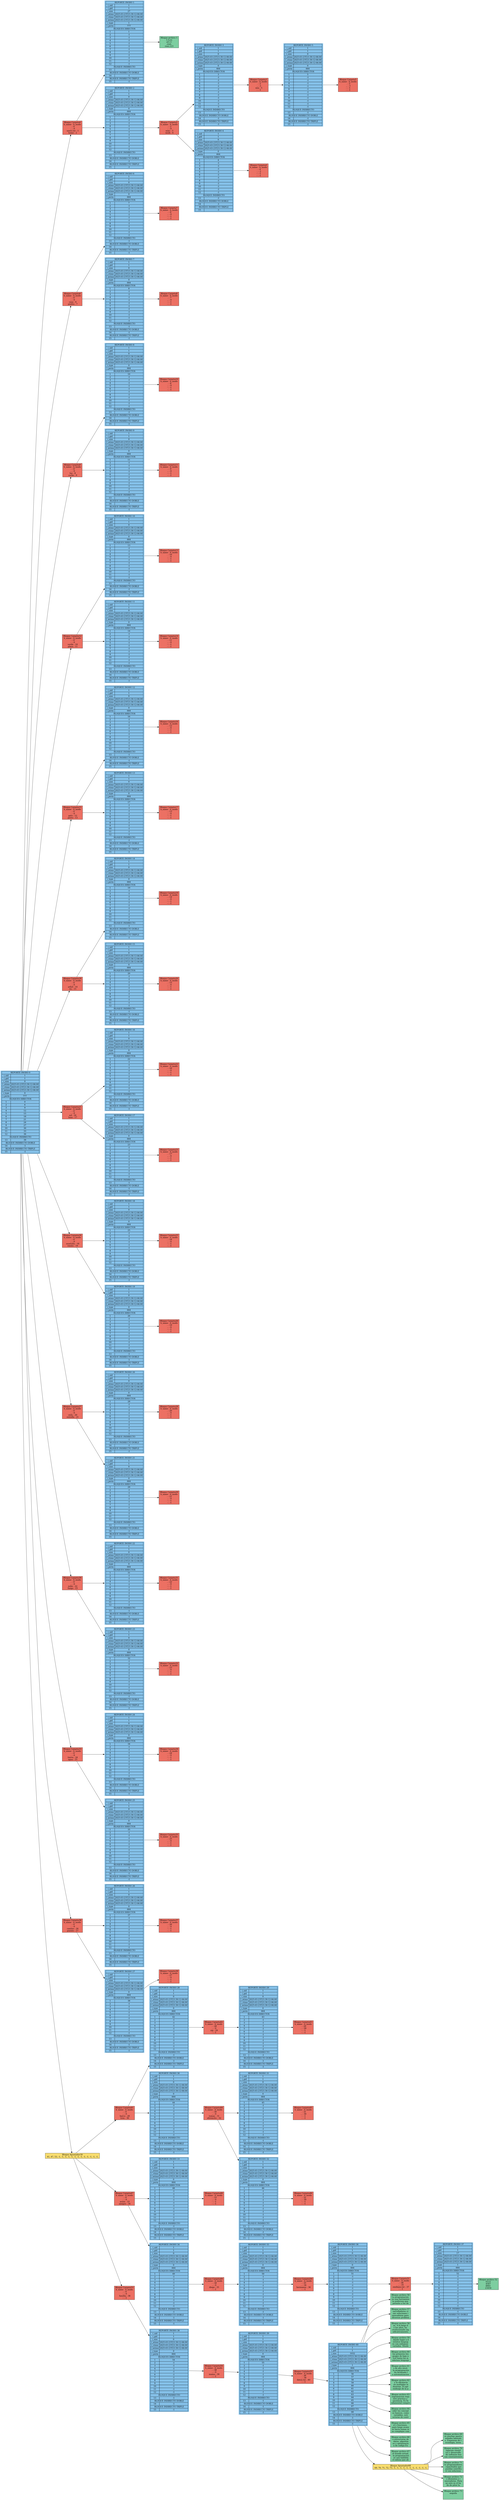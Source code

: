 digraph G {
        node [shape=plaintext]
		rankdir=LR;
	node202 [fillcolor="#85c1e9 " style=filled label=<
	<table border="0" cellborder="1" cellspacing="0">
		<tr><td colspan="2"> REPORTE INODO 0 </td></tr>
		<tr><td >i_uid</td><td>1</td></tr>
		<tr><td >i_gid</td><td>1</td></tr>
		<tr><td >i_size</td><td>0</td></tr>
		<tr><td >i_atime</td><td>2025-03-23T23:39:12-06:00</td></tr>
		<tr><td >i_ctime</td><td>2025-03-23T23:39:12-06:00</td></tr>
		<tr><td >i_mtime</td><td>2025-03-23T23:39:12-06:00</td></tr>
		<tr><td >i_type</td><td>0</td></tr>
		<tr><td >i_perm</td><td>777</td></tr>
		<tr><td  colspan="2">BLOQUES DIRECTOS</td></tr>
	<tr><td >1</td><td>0</td></tr><tr><td >2</td><td>6</td></tr><tr><td >3</td><td>9</td></tr><tr><td >4</td><td>12</td></tr><tr><td >5</td><td>15</td></tr><tr><td >6</td><td>18</td></tr><tr><td >7</td><td>21</td></tr><tr><td >8</td><td>24</td></tr><tr><td >9</td><td>27</td></tr><tr><td >10</td><td>30</td></tr><tr><td >11</td><td>33</td></tr><tr><td >12</td><td>36</td></tr>
			<tr><td  colspan="2">BLOQUE INDIRECTO</td></tr>
			<tr><td >13</td><td>39</td></tr>
			<tr><td  colspan="2">BLOQUE INDIRECTO DOBLE</td></tr>
			<tr><td >14</td><td>-1</td></tr>
			<tr><td  colspan="2">BLOQUE INDIRECTO TRIPLE</td></tr>
			<tr><td >15</td><td>-1</td></tr>
		</table>>];
	node203[fillcolor="#ec7063" style=filled shape=record label="Bloque Carpeta0\nb_name : b_inodo\n . : 0\n .. : 0\n users.txt : 1\n home : 2\n"];
	node202 -> node203
	node204 [fillcolor="#85c1e9 " style=filled label=<
	<table border="0" cellborder="1" cellspacing="0">
		<tr><td colspan="2"> REPORTE INODO 1 </td></tr>
		<tr><td >i_uid</td><td>1</td></tr>
		<tr><td >i_gid</td><td>1</td></tr>
		<tr><td >i_size</td><td>27</td></tr>
		<tr><td >i_atime</td><td>2025-03-23T23:39:12-06:00</td></tr>
		<tr><td >i_ctime</td><td>2025-03-23T23:39:12-06:00</td></tr>
		<tr><td >i_mtime</td><td>2025-03-23T23:39:12-06:00</td></tr>
		<tr><td >i_type</td><td>1</td></tr>
		<tr><td >i_perm</td><td>777</td></tr>
		<tr><td  colspan="2">BLOQUES DIRECTOS</td></tr>
	<tr><td >1</td><td>1</td></tr><tr><td >2</td><td>-1</td></tr><tr><td >3</td><td>-1</td></tr><tr><td >4</td><td>-1</td></tr><tr><td >5</td><td>-1</td></tr><tr><td >6</td><td>-1</td></tr><tr><td >7</td><td>-1</td></tr><tr><td >8</td><td>-1</td></tr><tr><td >9</td><td>-1</td></tr><tr><td >10</td><td>-1</td></tr><tr><td >11</td><td>-1</td></tr><tr><td >12</td><td>-1</td></tr>
			<tr><td  colspan="2">BLOQUE INDIRECTO</td></tr>
			<tr><td >13</td><td>-1</td></tr>
			<tr><td  colspan="2">BLOQUE INDIRECTO DOBLE</td></tr>
			<tr><td >14</td><td>-1</td></tr>
			<tr><td  colspan="2">BLOQUE INDIRECTO TRIPLE</td></tr>
			<tr><td >15</td><td>-1</td></tr>
		</table>>];
	node203 -> node204
		node205[fillcolor="#7dcea0" style=filled shape=record label="Bloque archivo 1\n1,G,ro\not
1,U\n,root,\nroot,123
"];
	node204 -> node205
	node206 [fillcolor="#85c1e9 " style=filled label=<
	<table border="0" cellborder="1" cellspacing="0">
		<tr><td colspan="2"> REPORTE INODO 2 </td></tr>
		<tr><td >i_uid</td><td>1</td></tr>
		<tr><td >i_gid</td><td>1</td></tr>
		<tr><td >i_size</td><td>0</td></tr>
		<tr><td >i_atime</td><td>2025-03-23T23:39:12-06:00</td></tr>
		<tr><td >i_ctime</td><td>2025-03-23T23:39:12-06:00</td></tr>
		<tr><td >i_mtime</td><td>2025-03-23T23:39:12-06:00</td></tr>
		<tr><td >i_type</td><td>0</td></tr>
		<tr><td >i_perm</td><td>664</td></tr>
		<tr><td  colspan="2">BLOQUES DIRECTOS</td></tr>
	<tr><td >1</td><td>2</td></tr><tr><td >2</td><td>-1</td></tr><tr><td >3</td><td>-1</td></tr><tr><td >4</td><td>-1</td></tr><tr><td >5</td><td>-1</td></tr><tr><td >6</td><td>-1</td></tr><tr><td >7</td><td>-1</td></tr><tr><td >8</td><td>-1</td></tr><tr><td >9</td><td>-1</td></tr><tr><td >10</td><td>-1</td></tr><tr><td >11</td><td>-1</td></tr><tr><td >12</td><td>-1</td></tr>
			<tr><td  colspan="2">BLOQUE INDIRECTO</td></tr>
			<tr><td >13</td><td>-1</td></tr>
			<tr><td  colspan="2">BLOQUE INDIRECTO DOBLE</td></tr>
			<tr><td >14</td><td>-1</td></tr>
			<tr><td  colspan="2">BLOQUE INDIRECTO TRIPLE</td></tr>
			<tr><td >15</td><td>-1</td></tr>
		</table>>];
	node203 -> node206
		node207[fillcolor="#ec7063" style=filled shape=record label="Bloque Carpeta2\nb_name : b_inodo\n . : 2\n .. : 0\n usac : 3\n work : 4\n"];
	node206 -> node207
	node208 [fillcolor="#85c1e9 " style=filled label=<
	<table border="0" cellborder="1" cellspacing="0">
		<tr><td colspan="2"> REPORTE INODO 3 </td></tr>
		<tr><td >i_uid</td><td>1</td></tr>
		<tr><td >i_gid</td><td>1</td></tr>
		<tr><td >i_size</td><td>0</td></tr>
		<tr><td >i_atime</td><td>2025-03-23T23:39:12-06:00</td></tr>
		<tr><td >i_ctime</td><td>2025-03-23T23:39:12-06:00</td></tr>
		<tr><td >i_mtime</td><td>2025-03-23T23:39:12-06:00</td></tr>
		<tr><td >i_type</td><td>0</td></tr>
		<tr><td >i_perm</td><td>664</td></tr>
		<tr><td  colspan="2">BLOQUES DIRECTOS</td></tr>
	<tr><td >1</td><td>3</td></tr><tr><td >2</td><td>-1</td></tr><tr><td >3</td><td>-1</td></tr><tr><td >4</td><td>-1</td></tr><tr><td >5</td><td>-1</td></tr><tr><td >6</td><td>-1</td></tr><tr><td >7</td><td>-1</td></tr><tr><td >8</td><td>-1</td></tr><tr><td >9</td><td>-1</td></tr><tr><td >10</td><td>-1</td></tr><tr><td >11</td><td>-1</td></tr><tr><td >12</td><td>-1</td></tr>
			<tr><td  colspan="2">BLOQUE INDIRECTO</td></tr>
			<tr><td >13</td><td>-1</td></tr>
			<tr><td  colspan="2">BLOQUE INDIRECTO DOBLE</td></tr>
			<tr><td >14</td><td>-1</td></tr>
			<tr><td  colspan="2">BLOQUE INDIRECTO TRIPLE</td></tr>
			<tr><td >15</td><td>-1</td></tr>
		</table>>];
	node207 -> node208
		node209[fillcolor="#ec7063" style=filled shape=record label="Bloque Carpeta3\nb_name : b_inodo\n . : 3\n .. : 2\n mia : 5\n - : -1\n"];
	node208 -> node209
	node210 [fillcolor="#85c1e9 " style=filled label=<
	<table border="0" cellborder="1" cellspacing="0">
		<tr><td colspan="2"> REPORTE INODO 5 </td></tr>
		<tr><td >i_uid</td><td>1</td></tr>
		<tr><td >i_gid</td><td>1</td></tr>
		<tr><td >i_size</td><td>0</td></tr>
		<tr><td >i_atime</td><td>2025-03-23T23:39:12-06:00</td></tr>
		<tr><td >i_ctime</td><td>2025-03-23T23:39:12-06:00</td></tr>
		<tr><td >i_mtime</td><td>2025-03-23T23:39:12-06:00</td></tr>
		<tr><td >i_type</td><td>0</td></tr>
		<tr><td >i_perm</td><td>664</td></tr>
		<tr><td  colspan="2">BLOQUES DIRECTOS</td></tr>
	<tr><td >1</td><td>5</td></tr><tr><td >2</td><td>-1</td></tr><tr><td >3</td><td>-1</td></tr><tr><td >4</td><td>-1</td></tr><tr><td >5</td><td>-1</td></tr><tr><td >6</td><td>-1</td></tr><tr><td >7</td><td>-1</td></tr><tr><td >8</td><td>-1</td></tr><tr><td >9</td><td>-1</td></tr><tr><td >10</td><td>-1</td></tr><tr><td >11</td><td>-1</td></tr><tr><td >12</td><td>-1</td></tr>
			<tr><td  colspan="2">BLOQUE INDIRECTO</td></tr>
			<tr><td >13</td><td>-1</td></tr>
			<tr><td  colspan="2">BLOQUE INDIRECTO DOBLE</td></tr>
			<tr><td >14</td><td>-1</td></tr>
			<tr><td  colspan="2">BLOQUE INDIRECTO TRIPLE</td></tr>
			<tr><td >15</td><td>-1</td></tr>
		</table>>];
	node209 -> node210
		node211[fillcolor="#ec7063" style=filled shape=record label="Bloque Carpeta5\nb_name : b_inodo\n . : 5\n .. : 3\n - : -1\n - : -1\n"];
	node210 -> node211
	node212 [fillcolor="#85c1e9 " style=filled label=<
	<table border="0" cellborder="1" cellspacing="0">
		<tr><td colspan="2"> REPORTE INODO 4 </td></tr>
		<tr><td >i_uid</td><td>1</td></tr>
		<tr><td >i_gid</td><td>1</td></tr>
		<tr><td >i_size</td><td>0</td></tr>
		<tr><td >i_atime</td><td>2025-03-23T23:39:12-06:00</td></tr>
		<tr><td >i_ctime</td><td>2025-03-23T23:39:12-06:00</td></tr>
		<tr><td >i_mtime</td><td>2025-03-23T23:39:12-06:00</td></tr>
		<tr><td >i_type</td><td>0</td></tr>
		<tr><td >i_perm</td><td>664</td></tr>
		<tr><td  colspan="2">BLOQUES DIRECTOS</td></tr>
	<tr><td >1</td><td>4</td></tr><tr><td >2</td><td>-1</td></tr><tr><td >3</td><td>-1</td></tr><tr><td >4</td><td>-1</td></tr><tr><td >5</td><td>-1</td></tr><tr><td >6</td><td>-1</td></tr><tr><td >7</td><td>-1</td></tr><tr><td >8</td><td>-1</td></tr><tr><td >9</td><td>-1</td></tr><tr><td >10</td><td>-1</td></tr><tr><td >11</td><td>-1</td></tr><tr><td >12</td><td>-1</td></tr>
			<tr><td  colspan="2">BLOQUE INDIRECTO</td></tr>
			<tr><td >13</td><td>-1</td></tr>
			<tr><td  colspan="2">BLOQUE INDIRECTO DOBLE</td></tr>
			<tr><td >14</td><td>-1</td></tr>
			<tr><td  colspan="2">BLOQUE INDIRECTO TRIPLE</td></tr>
			<tr><td >15</td><td>-1</td></tr>
		</table>>];
	node207 -> node212
		node213[fillcolor="#ec7063" style=filled shape=record label="Bloque Carpeta4\nb_name : b_inodo\n . : 4\n .. : 2\n - : -1\n - : -1\n"];
	node212 -> node213
	node214[fillcolor="#ec7063" style=filled shape=record label="Bloque Carpeta6\nb_name : b_inodo\n . : 0\n .. : 0\n casa : 6\n piedra : 7\n"];
	node202 -> node214
	node215 [fillcolor="#85c1e9 " style=filled label=<
	<table border="0" cellborder="1" cellspacing="0">
		<tr><td colspan="2"> REPORTE INODO 6 </td></tr>
		<tr><td >i_uid</td><td>1</td></tr>
		<tr><td >i_gid</td><td>1</td></tr>
		<tr><td >i_size</td><td>0</td></tr>
		<tr><td >i_atime</td><td>2025-03-23T23:39:12-06:00</td></tr>
		<tr><td >i_ctime</td><td>2025-03-23T23:39:12-06:00</td></tr>
		<tr><td >i_mtime</td><td>2025-03-23T23:39:12-06:00</td></tr>
		<tr><td >i_type</td><td>0</td></tr>
		<tr><td >i_perm</td><td>664</td></tr>
		<tr><td  colspan="2">BLOQUES DIRECTOS</td></tr>
	<tr><td >1</td><td>7</td></tr><tr><td >2</td><td>-1</td></tr><tr><td >3</td><td>-1</td></tr><tr><td >4</td><td>-1</td></tr><tr><td >5</td><td>-1</td></tr><tr><td >6</td><td>-1</td></tr><tr><td >7</td><td>-1</td></tr><tr><td >8</td><td>-1</td></tr><tr><td >9</td><td>-1</td></tr><tr><td >10</td><td>-1</td></tr><tr><td >11</td><td>-1</td></tr><tr><td >12</td><td>-1</td></tr>
			<tr><td  colspan="2">BLOQUE INDIRECTO</td></tr>
			<tr><td >13</td><td>-1</td></tr>
			<tr><td  colspan="2">BLOQUE INDIRECTO DOBLE</td></tr>
			<tr><td >14</td><td>-1</td></tr>
			<tr><td  colspan="2">BLOQUE INDIRECTO TRIPLE</td></tr>
			<tr><td >15</td><td>-1</td></tr>
		</table>>];
	node214 -> node215
		node216[fillcolor="#ec7063" style=filled shape=record label="Bloque Carpeta7\nb_name : b_inodo\n . : 6\n .. : 0\n - : -1\n - : -1\n"];
	node215 -> node216
	node217 [fillcolor="#85c1e9 " style=filled label=<
	<table border="0" cellborder="1" cellspacing="0">
		<tr><td colspan="2"> REPORTE INODO 7 </td></tr>
		<tr><td >i_uid</td><td>1</td></tr>
		<tr><td >i_gid</td><td>1</td></tr>
		<tr><td >i_size</td><td>0</td></tr>
		<tr><td >i_atime</td><td>2025-03-23T23:39:12-06:00</td></tr>
		<tr><td >i_ctime</td><td>2025-03-23T23:39:12-06:00</td></tr>
		<tr><td >i_mtime</td><td>2025-03-23T23:39:12-06:00</td></tr>
		<tr><td >i_type</td><td>0</td></tr>
		<tr><td >i_perm</td><td>664</td></tr>
		<tr><td  colspan="2">BLOQUES DIRECTOS</td></tr>
	<tr><td >1</td><td>8</td></tr><tr><td >2</td><td>-1</td></tr><tr><td >3</td><td>-1</td></tr><tr><td >4</td><td>-1</td></tr><tr><td >5</td><td>-1</td></tr><tr><td >6</td><td>-1</td></tr><tr><td >7</td><td>-1</td></tr><tr><td >8</td><td>-1</td></tr><tr><td >9</td><td>-1</td></tr><tr><td >10</td><td>-1</td></tr><tr><td >11</td><td>-1</td></tr><tr><td >12</td><td>-1</td></tr>
			<tr><td  colspan="2">BLOQUE INDIRECTO</td></tr>
			<tr><td >13</td><td>-1</td></tr>
			<tr><td  colspan="2">BLOQUE INDIRECTO DOBLE</td></tr>
			<tr><td >14</td><td>-1</td></tr>
			<tr><td  colspan="2">BLOQUE INDIRECTO TRIPLE</td></tr>
			<tr><td >15</td><td>-1</td></tr>
		</table>>];
	node214 -> node217
		node218[fillcolor="#ec7063" style=filled shape=record label="Bloque Carpeta8\nb_name : b_inodo\n . : 7\n .. : 0\n - : -1\n - : -1\n"];
	node217 -> node218
	node219[fillcolor="#ec7063" style=filled shape=record label="Bloque Carpeta9\nb_name : b_inodo\n . : 0\n .. : 0\n luz : 8\n coche : 9\n"];
	node202 -> node219
	node220 [fillcolor="#85c1e9 " style=filled label=<
	<table border="0" cellborder="1" cellspacing="0">
		<tr><td colspan="2"> REPORTE INODO 8 </td></tr>
		<tr><td >i_uid</td><td>1</td></tr>
		<tr><td >i_gid</td><td>1</td></tr>
		<tr><td >i_size</td><td>0</td></tr>
		<tr><td >i_atime</td><td>2025-03-23T23:39:12-06:00</td></tr>
		<tr><td >i_ctime</td><td>2025-03-23T23:39:12-06:00</td></tr>
		<tr><td >i_mtime</td><td>2025-03-23T23:39:12-06:00</td></tr>
		<tr><td >i_type</td><td>0</td></tr>
		<tr><td >i_perm</td><td>664</td></tr>
		<tr><td  colspan="2">BLOQUES DIRECTOS</td></tr>
	<tr><td >1</td><td>10</td></tr><tr><td >2</td><td>-1</td></tr><tr><td >3</td><td>-1</td></tr><tr><td >4</td><td>-1</td></tr><tr><td >5</td><td>-1</td></tr><tr><td >6</td><td>-1</td></tr><tr><td >7</td><td>-1</td></tr><tr><td >8</td><td>-1</td></tr><tr><td >9</td><td>-1</td></tr><tr><td >10</td><td>-1</td></tr><tr><td >11</td><td>-1</td></tr><tr><td >12</td><td>-1</td></tr>
			<tr><td  colspan="2">BLOQUE INDIRECTO</td></tr>
			<tr><td >13</td><td>-1</td></tr>
			<tr><td  colspan="2">BLOQUE INDIRECTO DOBLE</td></tr>
			<tr><td >14</td><td>-1</td></tr>
			<tr><td  colspan="2">BLOQUE INDIRECTO TRIPLE</td></tr>
			<tr><td >15</td><td>-1</td></tr>
		</table>>];
	node219 -> node220
		node221[fillcolor="#ec7063" style=filled shape=record label="Bloque Carpeta10\nb_name : b_inodo\n . : 8\n .. : 0\n - : -1\n - : -1\n"];
	node220 -> node221
	node222 [fillcolor="#85c1e9 " style=filled label=<
	<table border="0" cellborder="1" cellspacing="0">
		<tr><td colspan="2"> REPORTE INODO 9 </td></tr>
		<tr><td >i_uid</td><td>1</td></tr>
		<tr><td >i_gid</td><td>1</td></tr>
		<tr><td >i_size</td><td>0</td></tr>
		<tr><td >i_atime</td><td>2025-03-23T23:39:12-06:00</td></tr>
		<tr><td >i_ctime</td><td>2025-03-23T23:39:12-06:00</td></tr>
		<tr><td >i_mtime</td><td>2025-03-23T23:39:12-06:00</td></tr>
		<tr><td >i_type</td><td>0</td></tr>
		<tr><td >i_perm</td><td>664</td></tr>
		<tr><td  colspan="2">BLOQUES DIRECTOS</td></tr>
	<tr><td >1</td><td>11</td></tr><tr><td >2</td><td>-1</td></tr><tr><td >3</td><td>-1</td></tr><tr><td >4</td><td>-1</td></tr><tr><td >5</td><td>-1</td></tr><tr><td >6</td><td>-1</td></tr><tr><td >7</td><td>-1</td></tr><tr><td >8</td><td>-1</td></tr><tr><td >9</td><td>-1</td></tr><tr><td >10</td><td>-1</td></tr><tr><td >11</td><td>-1</td></tr><tr><td >12</td><td>-1</td></tr>
			<tr><td  colspan="2">BLOQUE INDIRECTO</td></tr>
			<tr><td >13</td><td>-1</td></tr>
			<tr><td  colspan="2">BLOQUE INDIRECTO DOBLE</td></tr>
			<tr><td >14</td><td>-1</td></tr>
			<tr><td  colspan="2">BLOQUE INDIRECTO TRIPLE</td></tr>
			<tr><td >15</td><td>-1</td></tr>
		</table>>];
	node219 -> node222
		node223[fillcolor="#ec7063" style=filled shape=record label="Bloque Carpeta11\nb_name : b_inodo\n . : 9\n .. : 0\n - : -1\n - : -1\n"];
	node222 -> node223
	node224[fillcolor="#ec7063" style=filled shape=record label="Bloque Carpeta12\nb_name : b_inodo\n . : 0\n .. : 0\n verde : 10\n playa : 11\n"];
	node202 -> node224
	node225 [fillcolor="#85c1e9 " style=filled label=<
	<table border="0" cellborder="1" cellspacing="0">
		<tr><td colspan="2"> REPORTE INODO 10 </td></tr>
		<tr><td >i_uid</td><td>1</td></tr>
		<tr><td >i_gid</td><td>1</td></tr>
		<tr><td >i_size</td><td>0</td></tr>
		<tr><td >i_atime</td><td>2025-03-23T23:39:12-06:00</td></tr>
		<tr><td >i_ctime</td><td>2025-03-23T23:39:12-06:00</td></tr>
		<tr><td >i_mtime</td><td>2025-03-23T23:39:12-06:00</td></tr>
		<tr><td >i_type</td><td>0</td></tr>
		<tr><td >i_perm</td><td>664</td></tr>
		<tr><td  colspan="2">BLOQUES DIRECTOS</td></tr>
	<tr><td >1</td><td>13</td></tr><tr><td >2</td><td>-1</td></tr><tr><td >3</td><td>-1</td></tr><tr><td >4</td><td>-1</td></tr><tr><td >5</td><td>-1</td></tr><tr><td >6</td><td>-1</td></tr><tr><td >7</td><td>-1</td></tr><tr><td >8</td><td>-1</td></tr><tr><td >9</td><td>-1</td></tr><tr><td >10</td><td>-1</td></tr><tr><td >11</td><td>-1</td></tr><tr><td >12</td><td>-1</td></tr>
			<tr><td  colspan="2">BLOQUE INDIRECTO</td></tr>
			<tr><td >13</td><td>-1</td></tr>
			<tr><td  colspan="2">BLOQUE INDIRECTO DOBLE</td></tr>
			<tr><td >14</td><td>-1</td></tr>
			<tr><td  colspan="2">BLOQUE INDIRECTO TRIPLE</td></tr>
			<tr><td >15</td><td>-1</td></tr>
		</table>>];
	node224 -> node225
		node226[fillcolor="#ec7063" style=filled shape=record label="Bloque Carpeta13\nb_name : b_inodo\n . : 10\n .. : 0\n - : -1\n - : -1\n"];
	node225 -> node226
	node227 [fillcolor="#85c1e9 " style=filled label=<
	<table border="0" cellborder="1" cellspacing="0">
		<tr><td colspan="2"> REPORTE INODO 11 </td></tr>
		<tr><td >i_uid</td><td>1</td></tr>
		<tr><td >i_gid</td><td>1</td></tr>
		<tr><td >i_size</td><td>0</td></tr>
		<tr><td >i_atime</td><td>2025-03-23T23:39:12-06:00</td></tr>
		<tr><td >i_ctime</td><td>2025-03-23T23:39:12-06:00</td></tr>
		<tr><td >i_mtime</td><td>2025-03-23T23:39:12-06:00</td></tr>
		<tr><td >i_type</td><td>0</td></tr>
		<tr><td >i_perm</td><td>664</td></tr>
		<tr><td  colspan="2">BLOQUES DIRECTOS</td></tr>
	<tr><td >1</td><td>14</td></tr><tr><td >2</td><td>-1</td></tr><tr><td >3</td><td>-1</td></tr><tr><td >4</td><td>-1</td></tr><tr><td >5</td><td>-1</td></tr><tr><td >6</td><td>-1</td></tr><tr><td >7</td><td>-1</td></tr><tr><td >8</td><td>-1</td></tr><tr><td >9</td><td>-1</td></tr><tr><td >10</td><td>-1</td></tr><tr><td >11</td><td>-1</td></tr><tr><td >12</td><td>-1</td></tr>
			<tr><td  colspan="2">BLOQUE INDIRECTO</td></tr>
			<tr><td >13</td><td>-1</td></tr>
			<tr><td  colspan="2">BLOQUE INDIRECTO DOBLE</td></tr>
			<tr><td >14</td><td>-1</td></tr>
			<tr><td  colspan="2">BLOQUE INDIRECTO TRIPLE</td></tr>
			<tr><td >15</td><td>-1</td></tr>
		</table>>];
	node224 -> node227
		node228[fillcolor="#ec7063" style=filled shape=record label="Bloque Carpeta14\nb_name : b_inodo\n . : 11\n .. : 0\n - : -1\n - : -1\n"];
	node227 -> node228
	node229[fillcolor="#ec7063" style=filled shape=record label="Bloque Carpeta15\nb_name : b_inodo\n . : 0\n .. : 0\n gato : 12\n perro : 13\n"];
	node202 -> node229
	node230 [fillcolor="#85c1e9 " style=filled label=<
	<table border="0" cellborder="1" cellspacing="0">
		<tr><td colspan="2"> REPORTE INODO 12 </td></tr>
		<tr><td >i_uid</td><td>1</td></tr>
		<tr><td >i_gid</td><td>1</td></tr>
		<tr><td >i_size</td><td>0</td></tr>
		<tr><td >i_atime</td><td>2025-03-23T23:39:12-06:00</td></tr>
		<tr><td >i_ctime</td><td>2025-03-23T23:39:12-06:00</td></tr>
		<tr><td >i_mtime</td><td>2025-03-23T23:39:12-06:00</td></tr>
		<tr><td >i_type</td><td>0</td></tr>
		<tr><td >i_perm</td><td>664</td></tr>
		<tr><td  colspan="2">BLOQUES DIRECTOS</td></tr>
	<tr><td >1</td><td>16</td></tr><tr><td >2</td><td>-1</td></tr><tr><td >3</td><td>-1</td></tr><tr><td >4</td><td>-1</td></tr><tr><td >5</td><td>-1</td></tr><tr><td >6</td><td>-1</td></tr><tr><td >7</td><td>-1</td></tr><tr><td >8</td><td>-1</td></tr><tr><td >9</td><td>-1</td></tr><tr><td >10</td><td>-1</td></tr><tr><td >11</td><td>-1</td></tr><tr><td >12</td><td>-1</td></tr>
			<tr><td  colspan="2">BLOQUE INDIRECTO</td></tr>
			<tr><td >13</td><td>-1</td></tr>
			<tr><td  colspan="2">BLOQUE INDIRECTO DOBLE</td></tr>
			<tr><td >14</td><td>-1</td></tr>
			<tr><td  colspan="2">BLOQUE INDIRECTO TRIPLE</td></tr>
			<tr><td >15</td><td>-1</td></tr>
		</table>>];
	node229 -> node230
		node231[fillcolor="#ec7063" style=filled shape=record label="Bloque Carpeta16\nb_name : b_inodo\n . : 12\n .. : 0\n - : -1\n - : -1\n"];
	node230 -> node231
	node232 [fillcolor="#85c1e9 " style=filled label=<
	<table border="0" cellborder="1" cellspacing="0">
		<tr><td colspan="2"> REPORTE INODO 13 </td></tr>
		<tr><td >i_uid</td><td>1</td></tr>
		<tr><td >i_gid</td><td>1</td></tr>
		<tr><td >i_size</td><td>0</td></tr>
		<tr><td >i_atime</td><td>2025-03-23T23:39:12-06:00</td></tr>
		<tr><td >i_ctime</td><td>2025-03-23T23:39:12-06:00</td></tr>
		<tr><td >i_mtime</td><td>2025-03-23T23:39:12-06:00</td></tr>
		<tr><td >i_type</td><td>0</td></tr>
		<tr><td >i_perm</td><td>664</td></tr>
		<tr><td  colspan="2">BLOQUES DIRECTOS</td></tr>
	<tr><td >1</td><td>17</td></tr><tr><td >2</td><td>-1</td></tr><tr><td >3</td><td>-1</td></tr><tr><td >4</td><td>-1</td></tr><tr><td >5</td><td>-1</td></tr><tr><td >6</td><td>-1</td></tr><tr><td >7</td><td>-1</td></tr><tr><td >8</td><td>-1</td></tr><tr><td >9</td><td>-1</td></tr><tr><td >10</td><td>-1</td></tr><tr><td >11</td><td>-1</td></tr><tr><td >12</td><td>-1</td></tr>
			<tr><td  colspan="2">BLOQUE INDIRECTO</td></tr>
			<tr><td >13</td><td>-1</td></tr>
			<tr><td  colspan="2">BLOQUE INDIRECTO DOBLE</td></tr>
			<tr><td >14</td><td>-1</td></tr>
			<tr><td  colspan="2">BLOQUE INDIRECTO TRIPLE</td></tr>
			<tr><td >15</td><td>-1</td></tr>
		</table>>];
	node229 -> node232
		node233[fillcolor="#ec7063" style=filled shape=record label="Bloque Carpeta17\nb_name : b_inodo\n . : 13\n .. : 0\n - : -1\n - : -1\n"];
	node232 -> node233
	node234[fillcolor="#ec7063" style=filled shape=record label="Bloque Carpeta18\nb_name : b_inodo\n . : 0\n .. : 0\n arbol : 14\n rio : 15\n"];
	node202 -> node234
	node235 [fillcolor="#85c1e9 " style=filled label=<
	<table border="0" cellborder="1" cellspacing="0">
		<tr><td colspan="2"> REPORTE INODO 14 </td></tr>
		<tr><td >i_uid</td><td>1</td></tr>
		<tr><td >i_gid</td><td>1</td></tr>
		<tr><td >i_size</td><td>0</td></tr>
		<tr><td >i_atime</td><td>2025-03-23T23:39:12-06:00</td></tr>
		<tr><td >i_ctime</td><td>2025-03-23T23:39:12-06:00</td></tr>
		<tr><td >i_mtime</td><td>2025-03-23T23:39:12-06:00</td></tr>
		<tr><td >i_type</td><td>0</td></tr>
		<tr><td >i_perm</td><td>664</td></tr>
		<tr><td  colspan="2">BLOQUES DIRECTOS</td></tr>
	<tr><td >1</td><td>19</td></tr><tr><td >2</td><td>-1</td></tr><tr><td >3</td><td>-1</td></tr><tr><td >4</td><td>-1</td></tr><tr><td >5</td><td>-1</td></tr><tr><td >6</td><td>-1</td></tr><tr><td >7</td><td>-1</td></tr><tr><td >8</td><td>-1</td></tr><tr><td >9</td><td>-1</td></tr><tr><td >10</td><td>-1</td></tr><tr><td >11</td><td>-1</td></tr><tr><td >12</td><td>-1</td></tr>
			<tr><td  colspan="2">BLOQUE INDIRECTO</td></tr>
			<tr><td >13</td><td>-1</td></tr>
			<tr><td  colspan="2">BLOQUE INDIRECTO DOBLE</td></tr>
			<tr><td >14</td><td>-1</td></tr>
			<tr><td  colspan="2">BLOQUE INDIRECTO TRIPLE</td></tr>
			<tr><td >15</td><td>-1</td></tr>
		</table>>];
	node234 -> node235
		node236[fillcolor="#ec7063" style=filled shape=record label="Bloque Carpeta19\nb_name : b_inodo\n . : 14\n .. : 0\n - : -1\n - : -1\n"];
	node235 -> node236
	node237 [fillcolor="#85c1e9 " style=filled label=<
	<table border="0" cellborder="1" cellspacing="0">
		<tr><td colspan="2"> REPORTE INODO 15 </td></tr>
		<tr><td >i_uid</td><td>1</td></tr>
		<tr><td >i_gid</td><td>1</td></tr>
		<tr><td >i_size</td><td>0</td></tr>
		<tr><td >i_atime</td><td>2025-03-23T23:39:12-06:00</td></tr>
		<tr><td >i_ctime</td><td>2025-03-23T23:39:12-06:00</td></tr>
		<tr><td >i_mtime</td><td>2025-03-23T23:39:12-06:00</td></tr>
		<tr><td >i_type</td><td>0</td></tr>
		<tr><td >i_perm</td><td>664</td></tr>
		<tr><td  colspan="2">BLOQUES DIRECTOS</td></tr>
	<tr><td >1</td><td>20</td></tr><tr><td >2</td><td>-1</td></tr><tr><td >3</td><td>-1</td></tr><tr><td >4</td><td>-1</td></tr><tr><td >5</td><td>-1</td></tr><tr><td >6</td><td>-1</td></tr><tr><td >7</td><td>-1</td></tr><tr><td >8</td><td>-1</td></tr><tr><td >9</td><td>-1</td></tr><tr><td >10</td><td>-1</td></tr><tr><td >11</td><td>-1</td></tr><tr><td >12</td><td>-1</td></tr>
			<tr><td  colspan="2">BLOQUE INDIRECTO</td></tr>
			<tr><td >13</td><td>-1</td></tr>
			<tr><td  colspan="2">BLOQUE INDIRECTO DOBLE</td></tr>
			<tr><td >14</td><td>-1</td></tr>
			<tr><td  colspan="2">BLOQUE INDIRECTO TRIPLE</td></tr>
			<tr><td >15</td><td>-1</td></tr>
		</table>>];
	node234 -> node237
		node238[fillcolor="#ec7063" style=filled shape=record label="Bloque Carpeta20\nb_name : b_inodo\n . : 15\n .. : 0\n - : -1\n - : -1\n"];
	node237 -> node238
	node239[fillcolor="#ec7063" style=filled shape=record label="Bloque Carpeta21\nb_name : b_inodo\n . : 0\n .. : 0\n sol : 16\n luna : 17\n"];
	node202 -> node239
	node240 [fillcolor="#85c1e9 " style=filled label=<
	<table border="0" cellborder="1" cellspacing="0">
		<tr><td colspan="2"> REPORTE INODO 16 </td></tr>
		<tr><td >i_uid</td><td>1</td></tr>
		<tr><td >i_gid</td><td>1</td></tr>
		<tr><td >i_size</td><td>0</td></tr>
		<tr><td >i_atime</td><td>2025-03-23T23:39:12-06:00</td></tr>
		<tr><td >i_ctime</td><td>2025-03-23T23:39:12-06:00</td></tr>
		<tr><td >i_mtime</td><td>2025-03-23T23:39:12-06:00</td></tr>
		<tr><td >i_type</td><td>0</td></tr>
		<tr><td >i_perm</td><td>664</td></tr>
		<tr><td  colspan="2">BLOQUES DIRECTOS</td></tr>
	<tr><td >1</td><td>22</td></tr><tr><td >2</td><td>-1</td></tr><tr><td >3</td><td>-1</td></tr><tr><td >4</td><td>-1</td></tr><tr><td >5</td><td>-1</td></tr><tr><td >6</td><td>-1</td></tr><tr><td >7</td><td>-1</td></tr><tr><td >8</td><td>-1</td></tr><tr><td >9</td><td>-1</td></tr><tr><td >10</td><td>-1</td></tr><tr><td >11</td><td>-1</td></tr><tr><td >12</td><td>-1</td></tr>
			<tr><td  colspan="2">BLOQUE INDIRECTO</td></tr>
			<tr><td >13</td><td>-1</td></tr>
			<tr><td  colspan="2">BLOQUE INDIRECTO DOBLE</td></tr>
			<tr><td >14</td><td>-1</td></tr>
			<tr><td  colspan="2">BLOQUE INDIRECTO TRIPLE</td></tr>
			<tr><td >15</td><td>-1</td></tr>
		</table>>];
	node239 -> node240
		node241[fillcolor="#ec7063" style=filled shape=record label="Bloque Carpeta22\nb_name : b_inodo\n . : 16\n .. : 0\n - : -1\n - : -1\n"];
	node240 -> node241
	node242 [fillcolor="#85c1e9 " style=filled label=<
	<table border="0" cellborder="1" cellspacing="0">
		<tr><td colspan="2"> REPORTE INODO 17 </td></tr>
		<tr><td >i_uid</td><td>1</td></tr>
		<tr><td >i_gid</td><td>1</td></tr>
		<tr><td >i_size</td><td>0</td></tr>
		<tr><td >i_atime</td><td>2025-03-23T23:39:12-06:00</td></tr>
		<tr><td >i_ctime</td><td>2025-03-23T23:39:12-06:00</td></tr>
		<tr><td >i_mtime</td><td>2025-03-23T23:39:12-06:00</td></tr>
		<tr><td >i_type</td><td>0</td></tr>
		<tr><td >i_perm</td><td>664</td></tr>
		<tr><td  colspan="2">BLOQUES DIRECTOS</td></tr>
	<tr><td >1</td><td>23</td></tr><tr><td >2</td><td>-1</td></tr><tr><td >3</td><td>-1</td></tr><tr><td >4</td><td>-1</td></tr><tr><td >5</td><td>-1</td></tr><tr><td >6</td><td>-1</td></tr><tr><td >7</td><td>-1</td></tr><tr><td >8</td><td>-1</td></tr><tr><td >9</td><td>-1</td></tr><tr><td >10</td><td>-1</td></tr><tr><td >11</td><td>-1</td></tr><tr><td >12</td><td>-1</td></tr>
			<tr><td  colspan="2">BLOQUE INDIRECTO</td></tr>
			<tr><td >13</td><td>-1</td></tr>
			<tr><td  colspan="2">BLOQUE INDIRECTO DOBLE</td></tr>
			<tr><td >14</td><td>-1</td></tr>
			<tr><td  colspan="2">BLOQUE INDIRECTO TRIPLE</td></tr>
			<tr><td >15</td><td>-1</td></tr>
		</table>>];
	node239 -> node242
		node243[fillcolor="#ec7063" style=filled shape=record label="Bloque Carpeta23\nb_name : b_inodo\n . : 17\n .. : 0\n - : -1\n - : -1\n"];
	node242 -> node243
	node244[fillcolor="#ec7063" style=filled shape=record label="Bloque Carpeta24\nb_name : b_inodo\n . : 0\n .. : 0\n montaña : 18\n viento : 19\n"];
	node202 -> node244
	node245 [fillcolor="#85c1e9 " style=filled label=<
	<table border="0" cellborder="1" cellspacing="0">
		<tr><td colspan="2"> REPORTE INODO 18 </td></tr>
		<tr><td >i_uid</td><td>1</td></tr>
		<tr><td >i_gid</td><td>1</td></tr>
		<tr><td >i_size</td><td>0</td></tr>
		<tr><td >i_atime</td><td>2025-03-23T23:39:12-06:00</td></tr>
		<tr><td >i_ctime</td><td>2025-03-23T23:39:12-06:00</td></tr>
		<tr><td >i_mtime</td><td>2025-03-23T23:39:12-06:00</td></tr>
		<tr><td >i_type</td><td>0</td></tr>
		<tr><td >i_perm</td><td>664</td></tr>
		<tr><td  colspan="2">BLOQUES DIRECTOS</td></tr>
	<tr><td >1</td><td>25</td></tr><tr><td >2</td><td>-1</td></tr><tr><td >3</td><td>-1</td></tr><tr><td >4</td><td>-1</td></tr><tr><td >5</td><td>-1</td></tr><tr><td >6</td><td>-1</td></tr><tr><td >7</td><td>-1</td></tr><tr><td >8</td><td>-1</td></tr><tr><td >9</td><td>-1</td></tr><tr><td >10</td><td>-1</td></tr><tr><td >11</td><td>-1</td></tr><tr><td >12</td><td>-1</td></tr>
			<tr><td  colspan="2">BLOQUE INDIRECTO</td></tr>
			<tr><td >13</td><td>-1</td></tr>
			<tr><td  colspan="2">BLOQUE INDIRECTO DOBLE</td></tr>
			<tr><td >14</td><td>-1</td></tr>
			<tr><td  colspan="2">BLOQUE INDIRECTO TRIPLE</td></tr>
			<tr><td >15</td><td>-1</td></tr>
		</table>>];
	node244 -> node245
		node246[fillcolor="#ec7063" style=filled shape=record label="Bloque Carpeta25\nb_name : b_inodo\n . : 18\n .. : 0\n - : -1\n - : -1\n"];
	node245 -> node246
	node247 [fillcolor="#85c1e9 " style=filled label=<
	<table border="0" cellborder="1" cellspacing="0">
		<tr><td colspan="2"> REPORTE INODO 19 </td></tr>
		<tr><td >i_uid</td><td>1</td></tr>
		<tr><td >i_gid</td><td>1</td></tr>
		<tr><td >i_size</td><td>0</td></tr>
		<tr><td >i_atime</td><td>2025-03-23T23:39:12-06:00</td></tr>
		<tr><td >i_ctime</td><td>2025-03-23T23:39:12-06:00</td></tr>
		<tr><td >i_mtime</td><td>2025-03-23T23:39:12-06:00</td></tr>
		<tr><td >i_type</td><td>0</td></tr>
		<tr><td >i_perm</td><td>664</td></tr>
		<tr><td  colspan="2">BLOQUES DIRECTOS</td></tr>
	<tr><td >1</td><td>26</td></tr><tr><td >2</td><td>-1</td></tr><tr><td >3</td><td>-1</td></tr><tr><td >4</td><td>-1</td></tr><tr><td >5</td><td>-1</td></tr><tr><td >6</td><td>-1</td></tr><tr><td >7</td><td>-1</td></tr><tr><td >8</td><td>-1</td></tr><tr><td >9</td><td>-1</td></tr><tr><td >10</td><td>-1</td></tr><tr><td >11</td><td>-1</td></tr><tr><td >12</td><td>-1</td></tr>
			<tr><td  colspan="2">BLOQUE INDIRECTO</td></tr>
			<tr><td >13</td><td>-1</td></tr>
			<tr><td  colspan="2">BLOQUE INDIRECTO DOBLE</td></tr>
			<tr><td >14</td><td>-1</td></tr>
			<tr><td  colspan="2">BLOQUE INDIRECTO TRIPLE</td></tr>
			<tr><td >15</td><td>-1</td></tr>
		</table>>];
	node244 -> node247
		node248[fillcolor="#ec7063" style=filled shape=record label="Bloque Carpeta26\nb_name : b_inodo\n . : 19\n .. : 0\n - : -1\n - : -1\n"];
	node247 -> node248
	node249[fillcolor="#ec7063" style=filled shape=record label="Bloque Carpeta27\nb_name : b_inodo\n . : 0\n .. : 0\n cielo : 20\n estrella : 21\n"];
	node202 -> node249
	node250 [fillcolor="#85c1e9 " style=filled label=<
	<table border="0" cellborder="1" cellspacing="0">
		<tr><td colspan="2"> REPORTE INODO 20 </td></tr>
		<tr><td >i_uid</td><td>1</td></tr>
		<tr><td >i_gid</td><td>1</td></tr>
		<tr><td >i_size</td><td>0</td></tr>
		<tr><td >i_atime</td><td>2025-03-23T23:39:12-06:00</td></tr>
		<tr><td >i_ctime</td><td>2025-03-23T23:39:12-06:00</td></tr>
		<tr><td >i_mtime</td><td>2025-03-23T23:39:12-06:00</td></tr>
		<tr><td >i_type</td><td>0</td></tr>
		<tr><td >i_perm</td><td>664</td></tr>
		<tr><td  colspan="2">BLOQUES DIRECTOS</td></tr>
	<tr><td >1</td><td>28</td></tr><tr><td >2</td><td>-1</td></tr><tr><td >3</td><td>-1</td></tr><tr><td >4</td><td>-1</td></tr><tr><td >5</td><td>-1</td></tr><tr><td >6</td><td>-1</td></tr><tr><td >7</td><td>-1</td></tr><tr><td >8</td><td>-1</td></tr><tr><td >9</td><td>-1</td></tr><tr><td >10</td><td>-1</td></tr><tr><td >11</td><td>-1</td></tr><tr><td >12</td><td>-1</td></tr>
			<tr><td  colspan="2">BLOQUE INDIRECTO</td></tr>
			<tr><td >13</td><td>-1</td></tr>
			<tr><td  colspan="2">BLOQUE INDIRECTO DOBLE</td></tr>
			<tr><td >14</td><td>-1</td></tr>
			<tr><td  colspan="2">BLOQUE INDIRECTO TRIPLE</td></tr>
			<tr><td >15</td><td>-1</td></tr>
		</table>>];
	node249 -> node250
		node251[fillcolor="#ec7063" style=filled shape=record label="Bloque Carpeta28\nb_name : b_inodo\n . : 20\n .. : 0\n - : -1\n - : -1\n"];
	node250 -> node251
	node252 [fillcolor="#85c1e9 " style=filled label=<
	<table border="0" cellborder="1" cellspacing="0">
		<tr><td colspan="2"> REPORTE INODO 21 </td></tr>
		<tr><td >i_uid</td><td>1</td></tr>
		<tr><td >i_gid</td><td>1</td></tr>
		<tr><td >i_size</td><td>0</td></tr>
		<tr><td >i_atime</td><td>2025-03-23T23:39:12-06:00</td></tr>
		<tr><td >i_ctime</td><td>2025-03-23T23:39:12-06:00</td></tr>
		<tr><td >i_mtime</td><td>2025-03-23T23:39:12-06:00</td></tr>
		<tr><td >i_type</td><td>0</td></tr>
		<tr><td >i_perm</td><td>664</td></tr>
		<tr><td  colspan="2">BLOQUES DIRECTOS</td></tr>
	<tr><td >1</td><td>29</td></tr><tr><td >2</td><td>-1</td></tr><tr><td >3</td><td>-1</td></tr><tr><td >4</td><td>-1</td></tr><tr><td >5</td><td>-1</td></tr><tr><td >6</td><td>-1</td></tr><tr><td >7</td><td>-1</td></tr><tr><td >8</td><td>-1</td></tr><tr><td >9</td><td>-1</td></tr><tr><td >10</td><td>-1</td></tr><tr><td >11</td><td>-1</td></tr><tr><td >12</td><td>-1</td></tr>
			<tr><td  colspan="2">BLOQUE INDIRECTO</td></tr>
			<tr><td >13</td><td>-1</td></tr>
			<tr><td  colspan="2">BLOQUE INDIRECTO DOBLE</td></tr>
			<tr><td >14</td><td>-1</td></tr>
			<tr><td  colspan="2">BLOQUE INDIRECTO TRIPLE</td></tr>
			<tr><td >15</td><td>-1</td></tr>
		</table>>];
	node249 -> node252
		node253[fillcolor="#ec7063" style=filled shape=record label="Bloque Carpeta29\nb_name : b_inodo\n . : 21\n .. : 0\n - : -1\n - : -1\n"];
	node252 -> node253
	node254[fillcolor="#ec7063" style=filled shape=record label="Bloque Carpeta30\nb_name : b_inodo\n . : 0\n .. : 0\n nube : 22\n fuego : 23\n"];
	node202 -> node254
	node255 [fillcolor="#85c1e9 " style=filled label=<
	<table border="0" cellborder="1" cellspacing="0">
		<tr><td colspan="2"> REPORTE INODO 22 </td></tr>
		<tr><td >i_uid</td><td>1</td></tr>
		<tr><td >i_gid</td><td>1</td></tr>
		<tr><td >i_size</td><td>0</td></tr>
		<tr><td >i_atime</td><td>2025-03-23T23:39:12-06:00</td></tr>
		<tr><td >i_ctime</td><td>2025-03-23T23:39:12-06:00</td></tr>
		<tr><td >i_mtime</td><td>2025-03-23T23:39:12-06:00</td></tr>
		<tr><td >i_type</td><td>0</td></tr>
		<tr><td >i_perm</td><td>664</td></tr>
		<tr><td  colspan="2">BLOQUES DIRECTOS</td></tr>
	<tr><td >1</td><td>31</td></tr><tr><td >2</td><td>-1</td></tr><tr><td >3</td><td>-1</td></tr><tr><td >4</td><td>-1</td></tr><tr><td >5</td><td>-1</td></tr><tr><td >6</td><td>-1</td></tr><tr><td >7</td><td>-1</td></tr><tr><td >8</td><td>-1</td></tr><tr><td >9</td><td>-1</td></tr><tr><td >10</td><td>-1</td></tr><tr><td >11</td><td>-1</td></tr><tr><td >12</td><td>-1</td></tr>
			<tr><td  colspan="2">BLOQUE INDIRECTO</td></tr>
			<tr><td >13</td><td>-1</td></tr>
			<tr><td  colspan="2">BLOQUE INDIRECTO DOBLE</td></tr>
			<tr><td >14</td><td>-1</td></tr>
			<tr><td  colspan="2">BLOQUE INDIRECTO TRIPLE</td></tr>
			<tr><td >15</td><td>-1</td></tr>
		</table>>];
	node254 -> node255
		node256[fillcolor="#ec7063" style=filled shape=record label="Bloque Carpeta31\nb_name : b_inodo\n . : 22\n .. : 0\n - : -1\n - : -1\n"];
	node255 -> node256
	node257 [fillcolor="#85c1e9 " style=filled label=<
	<table border="0" cellborder="1" cellspacing="0">
		<tr><td colspan="2"> REPORTE INODO 23 </td></tr>
		<tr><td >i_uid</td><td>1</td></tr>
		<tr><td >i_gid</td><td>1</td></tr>
		<tr><td >i_size</td><td>0</td></tr>
		<tr><td >i_atime</td><td>2025-03-23T23:39:12-06:00</td></tr>
		<tr><td >i_ctime</td><td>2025-03-23T23:39:12-06:00</td></tr>
		<tr><td >i_mtime</td><td>2025-03-23T23:39:12-06:00</td></tr>
		<tr><td >i_type</td><td>0</td></tr>
		<tr><td >i_perm</td><td>664</td></tr>
		<tr><td  colspan="2">BLOQUES DIRECTOS</td></tr>
	<tr><td >1</td><td>32</td></tr><tr><td >2</td><td>-1</td></tr><tr><td >3</td><td>-1</td></tr><tr><td >4</td><td>-1</td></tr><tr><td >5</td><td>-1</td></tr><tr><td >6</td><td>-1</td></tr><tr><td >7</td><td>-1</td></tr><tr><td >8</td><td>-1</td></tr><tr><td >9</td><td>-1</td></tr><tr><td >10</td><td>-1</td></tr><tr><td >11</td><td>-1</td></tr><tr><td >12</td><td>-1</td></tr>
			<tr><td  colspan="2">BLOQUE INDIRECTO</td></tr>
			<tr><td >13</td><td>-1</td></tr>
			<tr><td  colspan="2">BLOQUE INDIRECTO DOBLE</td></tr>
			<tr><td >14</td><td>-1</td></tr>
			<tr><td  colspan="2">BLOQUE INDIRECTO TRIPLE</td></tr>
			<tr><td >15</td><td>-1</td></tr>
		</table>>];
	node254 -> node257
		node258[fillcolor="#ec7063" style=filled shape=record label="Bloque Carpeta32\nb_name : b_inodo\n . : 23\n .. : 0\n - : -1\n - : -1\n"];
	node257 -> node258
	node259[fillcolor="#ec7063" style=filled shape=record label="Bloque Carpeta33\nb_name : b_inodo\n . : 0\n .. : 0\n tierra : 24\n agua : 25\n"];
	node202 -> node259
	node260 [fillcolor="#85c1e9 " style=filled label=<
	<table border="0" cellborder="1" cellspacing="0">
		<tr><td colspan="2"> REPORTE INODO 24 </td></tr>
		<tr><td >i_uid</td><td>1</td></tr>
		<tr><td >i_gid</td><td>1</td></tr>
		<tr><td >i_size</td><td>0</td></tr>
		<tr><td >i_atime</td><td>2025-03-23T23:39:12-06:00</td></tr>
		<tr><td >i_ctime</td><td>2025-03-23T23:39:12-06:00</td></tr>
		<tr><td >i_mtime</td><td>2025-03-23T23:39:12-06:00</td></tr>
		<tr><td >i_type</td><td>0</td></tr>
		<tr><td >i_perm</td><td>664</td></tr>
		<tr><td  colspan="2">BLOQUES DIRECTOS</td></tr>
	<tr><td >1</td><td>34</td></tr><tr><td >2</td><td>-1</td></tr><tr><td >3</td><td>-1</td></tr><tr><td >4</td><td>-1</td></tr><tr><td >5</td><td>-1</td></tr><tr><td >6</td><td>-1</td></tr><tr><td >7</td><td>-1</td></tr><tr><td >8</td><td>-1</td></tr><tr><td >9</td><td>-1</td></tr><tr><td >10</td><td>-1</td></tr><tr><td >11</td><td>-1</td></tr><tr><td >12</td><td>-1</td></tr>
			<tr><td  colspan="2">BLOQUE INDIRECTO</td></tr>
			<tr><td >13</td><td>-1</td></tr>
			<tr><td  colspan="2">BLOQUE INDIRECTO DOBLE</td></tr>
			<tr><td >14</td><td>-1</td></tr>
			<tr><td  colspan="2">BLOQUE INDIRECTO TRIPLE</td></tr>
			<tr><td >15</td><td>-1</td></tr>
		</table>>];
	node259 -> node260
		node261[fillcolor="#ec7063" style=filled shape=record label="Bloque Carpeta34\nb_name : b_inodo\n . : 24\n .. : 0\n - : -1\n - : -1\n"];
	node260 -> node261
	node262 [fillcolor="#85c1e9 " style=filled label=<
	<table border="0" cellborder="1" cellspacing="0">
		<tr><td colspan="2"> REPORTE INODO 25 </td></tr>
		<tr><td >i_uid</td><td>1</td></tr>
		<tr><td >i_gid</td><td>1</td></tr>
		<tr><td >i_size</td><td>0</td></tr>
		<tr><td >i_atime</td><td>2025-03-23T23:39:12-06:00</td></tr>
		<tr><td >i_ctime</td><td>2025-03-23T23:39:12-06:00</td></tr>
		<tr><td >i_mtime</td><td>2025-03-23T23:39:12-06:00</td></tr>
		<tr><td >i_type</td><td>0</td></tr>
		<tr><td >i_perm</td><td>664</td></tr>
		<tr><td  colspan="2">BLOQUES DIRECTOS</td></tr>
	<tr><td >1</td><td>35</td></tr><tr><td >2</td><td>-1</td></tr><tr><td >3</td><td>-1</td></tr><tr><td >4</td><td>-1</td></tr><tr><td >5</td><td>-1</td></tr><tr><td >6</td><td>-1</td></tr><tr><td >7</td><td>-1</td></tr><tr><td >8</td><td>-1</td></tr><tr><td >9</td><td>-1</td></tr><tr><td >10</td><td>-1</td></tr><tr><td >11</td><td>-1</td></tr><tr><td >12</td><td>-1</td></tr>
			<tr><td  colspan="2">BLOQUE INDIRECTO</td></tr>
			<tr><td >13</td><td>-1</td></tr>
			<tr><td  colspan="2">BLOQUE INDIRECTO DOBLE</td></tr>
			<tr><td >14</td><td>-1</td></tr>
			<tr><td  colspan="2">BLOQUE INDIRECTO TRIPLE</td></tr>
			<tr><td >15</td><td>-1</td></tr>
		</table>>];
	node259 -> node262
		node263[fillcolor="#ec7063" style=filled shape=record label="Bloque Carpeta35\nb_name : b_inodo\n . : 25\n .. : 0\n - : -1\n - : -1\n"];
	node262 -> node263
	node264[fillcolor="#ec7063" style=filled shape=record label="Bloque Carpeta36\nb_name : b_inodo\n . : 0\n .. : 0\n camino : 26\n puente : 27\n"];
	node202 -> node264
	node265 [fillcolor="#85c1e9 " style=filled label=<
	<table border="0" cellborder="1" cellspacing="0">
		<tr><td colspan="2"> REPORTE INODO 26 </td></tr>
		<tr><td >i_uid</td><td>1</td></tr>
		<tr><td >i_gid</td><td>1</td></tr>
		<tr><td >i_size</td><td>0</td></tr>
		<tr><td >i_atime</td><td>2025-03-23T23:39:12-06:00</td></tr>
		<tr><td >i_ctime</td><td>2025-03-23T23:39:12-06:00</td></tr>
		<tr><td >i_mtime</td><td>2025-03-23T23:39:12-06:00</td></tr>
		<tr><td >i_type</td><td>0</td></tr>
		<tr><td >i_perm</td><td>664</td></tr>
		<tr><td  colspan="2">BLOQUES DIRECTOS</td></tr>
	<tr><td >1</td><td>37</td></tr><tr><td >2</td><td>-1</td></tr><tr><td >3</td><td>-1</td></tr><tr><td >4</td><td>-1</td></tr><tr><td >5</td><td>-1</td></tr><tr><td >6</td><td>-1</td></tr><tr><td >7</td><td>-1</td></tr><tr><td >8</td><td>-1</td></tr><tr><td >9</td><td>-1</td></tr><tr><td >10</td><td>-1</td></tr><tr><td >11</td><td>-1</td></tr><tr><td >12</td><td>-1</td></tr>
			<tr><td  colspan="2">BLOQUE INDIRECTO</td></tr>
			<tr><td >13</td><td>-1</td></tr>
			<tr><td  colspan="2">BLOQUE INDIRECTO DOBLE</td></tr>
			<tr><td >14</td><td>-1</td></tr>
			<tr><td  colspan="2">BLOQUE INDIRECTO TRIPLE</td></tr>
			<tr><td >15</td><td>-1</td></tr>
		</table>>];
	node264 -> node265
		node266[fillcolor="#ec7063" style=filled shape=record label="Bloque Carpeta37\nb_name : b_inodo\n . : 26\n .. : 0\n - : -1\n - : -1\n"];
	node265 -> node266
	node267 [fillcolor="#85c1e9 " style=filled label=<
	<table border="0" cellborder="1" cellspacing="0">
		<tr><td colspan="2"> REPORTE INODO 27 </td></tr>
		<tr><td >i_uid</td><td>1</td></tr>
		<tr><td >i_gid</td><td>1</td></tr>
		<tr><td >i_size</td><td>0</td></tr>
		<tr><td >i_atime</td><td>2025-03-23T23:39:12-06:00</td></tr>
		<tr><td >i_ctime</td><td>2025-03-23T23:39:12-06:00</td></tr>
		<tr><td >i_mtime</td><td>2025-03-23T23:39:12-06:00</td></tr>
		<tr><td >i_type</td><td>0</td></tr>
		<tr><td >i_perm</td><td>664</td></tr>
		<tr><td  colspan="2">BLOQUES DIRECTOS</td></tr>
	<tr><td >1</td><td>38</td></tr><tr><td >2</td><td>-1</td></tr><tr><td >3</td><td>-1</td></tr><tr><td >4</td><td>-1</td></tr><tr><td >5</td><td>-1</td></tr><tr><td >6</td><td>-1</td></tr><tr><td >7</td><td>-1</td></tr><tr><td >8</td><td>-1</td></tr><tr><td >9</td><td>-1</td></tr><tr><td >10</td><td>-1</td></tr><tr><td >11</td><td>-1</td></tr><tr><td >12</td><td>-1</td></tr>
			<tr><td  colspan="2">BLOQUE INDIRECTO</td></tr>
			<tr><td >13</td><td>-1</td></tr>
			<tr><td  colspan="2">BLOQUE INDIRECTO DOBLE</td></tr>
			<tr><td >14</td><td>-1</td></tr>
			<tr><td  colspan="2">BLOQUE INDIRECTO TRIPLE</td></tr>
			<tr><td >15</td><td>-1</td></tr>
		</table>>];
	node264 -> node267
		node268[fillcolor="#ec7063" style=filled shape=record label="Bloque Carpeta38\nb_name : b_inodo\n . : 27\n .. : 0\n - : -1\n - : -1\n"];
	node267 -> node268
	node269[fillcolor="#f7dc6f" style=filled shape=record label="Bloque Apuntador39\n
 41, 47, 53, -1, -1, -1,
 -1, -1, -1, -1, -1, -1,
 -1, -1, -1, -1,"];
	node202 -> node269
	node270[fillcolor="#ec7063" style=filled shape=record label="Bloque Carpeta41\nb_name : b_inodo\n . : 0\n .. : 0\n barco : 28\n tren : 30\n"];
	node269 -> node270
	node271 [fillcolor="#85c1e9 " style=filled label=<
	<table border="0" cellborder="1" cellspacing="0">
		<tr><td colspan="2"> REPORTE INODO 28 </td></tr>
		<tr><td >i_uid</td><td>1</td></tr>
		<tr><td >i_gid</td><td>1</td></tr>
		<tr><td >i_size</td><td>0</td></tr>
		<tr><td >i_atime</td><td>2025-03-23T23:39:12-06:00</td></tr>
		<tr><td >i_ctime</td><td>2025-03-23T23:39:12-06:00</td></tr>
		<tr><td >i_mtime</td><td>2025-03-23T23:39:12-06:00</td></tr>
		<tr><td >i_type</td><td>0</td></tr>
		<tr><td >i_perm</td><td>664</td></tr>
		<tr><td  colspan="2">BLOQUES DIRECTOS</td></tr>
	<tr><td >1</td><td>42</td></tr><tr><td >2</td><td>-1</td></tr><tr><td >3</td><td>-1</td></tr><tr><td >4</td><td>-1</td></tr><tr><td >5</td><td>-1</td></tr><tr><td >6</td><td>-1</td></tr><tr><td >7</td><td>-1</td></tr><tr><td >8</td><td>-1</td></tr><tr><td >9</td><td>-1</td></tr><tr><td >10</td><td>-1</td></tr><tr><td >11</td><td>-1</td></tr><tr><td >12</td><td>-1</td></tr>
			<tr><td  colspan="2">BLOQUE INDIRECTO</td></tr>
			<tr><td >13</td><td>-1</td></tr>
			<tr><td  colspan="2">BLOQUE INDIRECTO DOBLE</td></tr>
			<tr><td >14</td><td>-1</td></tr>
			<tr><td  colspan="2">BLOQUE INDIRECTO TRIPLE</td></tr>
			<tr><td >15</td><td>-1</td></tr>
		</table>>];
	node270 -> node271
		node272[fillcolor="#ec7063" style=filled shape=record label="Bloque Carpeta42\nb_name : b_inodo\n . : 28\n .. : 0\n sip : 29\n - : -1\n"];
	node271 -> node272
	node273 [fillcolor="#85c1e9 " style=filled label=<
	<table border="0" cellborder="1" cellspacing="0">
		<tr><td colspan="2"> REPORTE INODO 29 </td></tr>
		<tr><td >i_uid</td><td>1</td></tr>
		<tr><td >i_gid</td><td>1</td></tr>
		<tr><td >i_size</td><td>0</td></tr>
		<tr><td >i_atime</td><td>2025-03-23T23:39:12-06:00</td></tr>
		<tr><td >i_ctime</td><td>2025-03-23T23:39:12-06:00</td></tr>
		<tr><td >i_mtime</td><td>2025-03-23T23:39:12-06:00</td></tr>
		<tr><td >i_type</td><td>0</td></tr>
		<tr><td >i_perm</td><td>664</td></tr>
		<tr><td  colspan="2">BLOQUES DIRECTOS</td></tr>
	<tr><td >1</td><td>43</td></tr><tr><td >2</td><td>-1</td></tr><tr><td >3</td><td>-1</td></tr><tr><td >4</td><td>-1</td></tr><tr><td >5</td><td>-1</td></tr><tr><td >6</td><td>-1</td></tr><tr><td >7</td><td>-1</td></tr><tr><td >8</td><td>-1</td></tr><tr><td >9</td><td>-1</td></tr><tr><td >10</td><td>-1</td></tr><tr><td >11</td><td>-1</td></tr><tr><td >12</td><td>-1</td></tr>
			<tr><td  colspan="2">BLOQUE INDIRECTO</td></tr>
			<tr><td >13</td><td>-1</td></tr>
			<tr><td  colspan="2">BLOQUE INDIRECTO DOBLE</td></tr>
			<tr><td >14</td><td>-1</td></tr>
			<tr><td  colspan="2">BLOQUE INDIRECTO TRIPLE</td></tr>
			<tr><td >15</td><td>-1</td></tr>
		</table>>];
	node272 -> node273
		node274[fillcolor="#ec7063" style=filled shape=record label="Bloque Carpeta43\nb_name : b_inodo\n . : 29\n .. : 28\n - : -1\n - : -1\n"];
	node273 -> node274
	node275 [fillcolor="#85c1e9 " style=filled label=<
	<table border="0" cellborder="1" cellspacing="0">
		<tr><td colspan="2"> REPORTE INODO 30 </td></tr>
		<tr><td >i_uid</td><td>1</td></tr>
		<tr><td >i_gid</td><td>1</td></tr>
		<tr><td >i_size</td><td>0</td></tr>
		<tr><td >i_atime</td><td>2025-03-23T23:39:12-06:00</td></tr>
		<tr><td >i_ctime</td><td>2025-03-23T23:39:12-06:00</td></tr>
		<tr><td >i_mtime</td><td>2025-03-23T23:39:12-06:00</td></tr>
		<tr><td >i_type</td><td>0</td></tr>
		<tr><td >i_perm</td><td>664</td></tr>
		<tr><td  colspan="2">BLOQUES DIRECTOS</td></tr>
	<tr><td >1</td><td>44</td></tr><tr><td >2</td><td>-1</td></tr><tr><td >3</td><td>-1</td></tr><tr><td >4</td><td>-1</td></tr><tr><td >5</td><td>-1</td></tr><tr><td >6</td><td>-1</td></tr><tr><td >7</td><td>-1</td></tr><tr><td >8</td><td>-1</td></tr><tr><td >9</td><td>-1</td></tr><tr><td >10</td><td>-1</td></tr><tr><td >11</td><td>-1</td></tr><tr><td >12</td><td>-1</td></tr>
			<tr><td  colspan="2">BLOQUE INDIRECTO</td></tr>
			<tr><td >13</td><td>-1</td></tr>
			<tr><td  colspan="2">BLOQUE INDIRECTO DOBLE</td></tr>
			<tr><td >14</td><td>-1</td></tr>
			<tr><td  colspan="2">BLOQUE INDIRECTO TRIPLE</td></tr>
			<tr><td >15</td><td>-1</td></tr>
		</table>>];
	node270 -> node275
		node276[fillcolor="#ec7063" style=filled shape=record label="Bloque Carpeta44\nb_name : b_inodo\n . : 30\n .. : 0\n tomas : 31\n eltrencito : 32\n"];
	node275 -> node276
	node277 [fillcolor="#85c1e9 " style=filled label=<
	<table border="0" cellborder="1" cellspacing="0">
		<tr><td colspan="2"> REPORTE INODO 31 </td></tr>
		<tr><td >i_uid</td><td>1</td></tr>
		<tr><td >i_gid</td><td>1</td></tr>
		<tr><td >i_size</td><td>0</td></tr>
		<tr><td >i_atime</td><td>2025-03-23T23:39:12-06:00</td></tr>
		<tr><td >i_ctime</td><td>2025-03-23T23:39:12-06:00</td></tr>
		<tr><td >i_mtime</td><td>2025-03-23T23:39:12-06:00</td></tr>
		<tr><td >i_type</td><td>0</td></tr>
		<tr><td >i_perm</td><td>664</td></tr>
		<tr><td  colspan="2">BLOQUES DIRECTOS</td></tr>
	<tr><td >1</td><td>45</td></tr><tr><td >2</td><td>-1</td></tr><tr><td >3</td><td>-1</td></tr><tr><td >4</td><td>-1</td></tr><tr><td >5</td><td>-1</td></tr><tr><td >6</td><td>-1</td></tr><tr><td >7</td><td>-1</td></tr><tr><td >8</td><td>-1</td></tr><tr><td >9</td><td>-1</td></tr><tr><td >10</td><td>-1</td></tr><tr><td >11</td><td>-1</td></tr><tr><td >12</td><td>-1</td></tr>
			<tr><td  colspan="2">BLOQUE INDIRECTO</td></tr>
			<tr><td >13</td><td>-1</td></tr>
			<tr><td  colspan="2">BLOQUE INDIRECTO DOBLE</td></tr>
			<tr><td >14</td><td>-1</td></tr>
			<tr><td  colspan="2">BLOQUE INDIRECTO TRIPLE</td></tr>
			<tr><td >15</td><td>-1</td></tr>
		</table>>];
	node276 -> node277
		node278[fillcolor="#ec7063" style=filled shape=record label="Bloque Carpeta45\nb_name : b_inodo\n . : 31\n .. : 30\n - : -1\n - : -1\n"];
	node277 -> node278
	node279 [fillcolor="#85c1e9 " style=filled label=<
	<table border="0" cellborder="1" cellspacing="0">
		<tr><td colspan="2"> REPORTE INODO 32 </td></tr>
		<tr><td >i_uid</td><td>1</td></tr>
		<tr><td >i_gid</td><td>1</td></tr>
		<tr><td >i_size</td><td>0</td></tr>
		<tr><td >i_atime</td><td>2025-03-23T23:39:12-06:00</td></tr>
		<tr><td >i_ctime</td><td>2025-03-23T23:39:12-06:00</td></tr>
		<tr><td >i_mtime</td><td>2025-03-23T23:39:12-06:00</td></tr>
		<tr><td >i_type</td><td>0</td></tr>
		<tr><td >i_perm</td><td>664</td></tr>
		<tr><td  colspan="2">BLOQUES DIRECTOS</td></tr>
	<tr><td >1</td><td>46</td></tr><tr><td >2</td><td>-1</td></tr><tr><td >3</td><td>-1</td></tr><tr><td >4</td><td>-1</td></tr><tr><td >5</td><td>-1</td></tr><tr><td >6</td><td>-1</td></tr><tr><td >7</td><td>-1</td></tr><tr><td >8</td><td>-1</td></tr><tr><td >9</td><td>-1</td></tr><tr><td >10</td><td>-1</td></tr><tr><td >11</td><td>-1</td></tr><tr><td >12</td><td>-1</td></tr>
			<tr><td  colspan="2">BLOQUE INDIRECTO</td></tr>
			<tr><td >13</td><td>-1</td></tr>
			<tr><td  colspan="2">BLOQUE INDIRECTO DOBLE</td></tr>
			<tr><td >14</td><td>-1</td></tr>
			<tr><td  colspan="2">BLOQUE INDIRECTO TRIPLE</td></tr>
			<tr><td >15</td><td>-1</td></tr>
		</table>>];
	node276 -> node279
		node280[fillcolor="#ec7063" style=filled shape=record label="Bloque Carpeta46\nb_name : b_inodo\n . : 32\n .. : 30\n - : -1\n - : -1\n"];
	node279 -> node280
	node281[fillcolor="#ec7063" style=filled shape=record label="Bloque Carpeta47\nb_name : b_inodo\n . : 0\n .. : 0\n avion : 33\n amigos : 34\n"];
	node269 -> node281
	node282 [fillcolor="#85c1e9 " style=filled label=<
	<table border="0" cellborder="1" cellspacing="0">
		<tr><td colspan="2"> REPORTE INODO 33 </td></tr>
		<tr><td >i_uid</td><td>1</td></tr>
		<tr><td >i_gid</td><td>1</td></tr>
		<tr><td >i_size</td><td>0</td></tr>
		<tr><td >i_atime</td><td>2025-03-23T23:39:12-06:00</td></tr>
		<tr><td >i_ctime</td><td>2025-03-23T23:39:12-06:00</td></tr>
		<tr><td >i_mtime</td><td>2025-03-23T23:39:12-06:00</td></tr>
		<tr><td >i_type</td><td>0</td></tr>
		<tr><td >i_perm</td><td>664</td></tr>
		<tr><td  colspan="2">BLOQUES DIRECTOS</td></tr>
	<tr><td >1</td><td>48</td></tr><tr><td >2</td><td>-1</td></tr><tr><td >3</td><td>-1</td></tr><tr><td >4</td><td>-1</td></tr><tr><td >5</td><td>-1</td></tr><tr><td >6</td><td>-1</td></tr><tr><td >7</td><td>-1</td></tr><tr><td >8</td><td>-1</td></tr><tr><td >9</td><td>-1</td></tr><tr><td >10</td><td>-1</td></tr><tr><td >11</td><td>-1</td></tr><tr><td >12</td><td>-1</td></tr>
			<tr><td  colspan="2">BLOQUE INDIRECTO</td></tr>
			<tr><td >13</td><td>-1</td></tr>
			<tr><td  colspan="2">BLOQUE INDIRECTO DOBLE</td></tr>
			<tr><td >14</td><td>-1</td></tr>
			<tr><td  colspan="2">BLOQUE INDIRECTO TRIPLE</td></tr>
			<tr><td >15</td><td>-1</td></tr>
		</table>>];
	node281 -> node282
		node283[fillcolor="#ec7063" style=filled shape=record label="Bloque Carpeta48\nb_name : b_inodo\n . : 33\n .. : 0\n - : -1\n - : -1\n"];
	node282 -> node283
	node284 [fillcolor="#85c1e9 " style=filled label=<
	<table border="0" cellborder="1" cellspacing="0">
		<tr><td colspan="2"> REPORTE INODO 34 </td></tr>
		<tr><td >i_uid</td><td>1</td></tr>
		<tr><td >i_gid</td><td>1</td></tr>
		<tr><td >i_size</td><td>0</td></tr>
		<tr><td >i_atime</td><td>2025-03-23T23:39:12-06:00</td></tr>
		<tr><td >i_ctime</td><td>2025-03-23T23:39:12-06:00</td></tr>
		<tr><td >i_mtime</td><td>2025-03-23T23:39:12-06:00</td></tr>
		<tr><td >i_type</td><td>0</td></tr>
		<tr><td >i_perm</td><td>664</td></tr>
		<tr><td  colspan="2">BLOQUES DIRECTOS</td></tr>
	<tr><td >1</td><td>49</td></tr><tr><td >2</td><td>-1</td></tr><tr><td >3</td><td>-1</td></tr><tr><td >4</td><td>-1</td></tr><tr><td >5</td><td>-1</td></tr><tr><td >6</td><td>-1</td></tr><tr><td >7</td><td>-1</td></tr><tr><td >8</td><td>-1</td></tr><tr><td >9</td><td>-1</td></tr><tr><td >10</td><td>-1</td></tr><tr><td >11</td><td>-1</td></tr><tr><td >12</td><td>-1</td></tr>
			<tr><td  colspan="2">BLOQUE INDIRECTO</td></tr>
			<tr><td >13</td><td>-1</td></tr>
			<tr><td  colspan="2">BLOQUE INDIRECTO DOBLE</td></tr>
			<tr><td >14</td><td>-1</td></tr>
			<tr><td  colspan="2">BLOQUE INDIRECTO TRIPLE</td></tr>
			<tr><td >15</td><td>-1</td></tr>
		</table>>];
	node281 -> node284
		node285[fillcolor="#ec7063" style=filled shape=record label="Bloque Carpeta49\nb_name : b_inodo\n . : 34\n .. : 0\n diego : 35\n - : -1\n"];
	node284 -> node285
	node286 [fillcolor="#85c1e9 " style=filled label=<
	<table border="0" cellborder="1" cellspacing="0">
		<tr><td colspan="2"> REPORTE INODO 35 </td></tr>
		<tr><td >i_uid</td><td>1</td></tr>
		<tr><td >i_gid</td><td>1</td></tr>
		<tr><td >i_size</td><td>0</td></tr>
		<tr><td >i_atime</td><td>2025-03-23T23:39:12-06:00</td></tr>
		<tr><td >i_ctime</td><td>2025-03-23T23:39:12-06:00</td></tr>
		<tr><td >i_mtime</td><td>2025-03-23T23:39:12-06:00</td></tr>
		<tr><td >i_type</td><td>0</td></tr>
		<tr><td >i_perm</td><td>664</td></tr>
		<tr><td  colspan="2">BLOQUES DIRECTOS</td></tr>
	<tr><td >1</td><td>50</td></tr><tr><td >2</td><td>-1</td></tr><tr><td >3</td><td>-1</td></tr><tr><td >4</td><td>-1</td></tr><tr><td >5</td><td>-1</td></tr><tr><td >6</td><td>-1</td></tr><tr><td >7</td><td>-1</td></tr><tr><td >8</td><td>-1</td></tr><tr><td >9</td><td>-1</td></tr><tr><td >10</td><td>-1</td></tr><tr><td >11</td><td>-1</td></tr><tr><td >12</td><td>-1</td></tr>
			<tr><td  colspan="2">BLOQUE INDIRECTO</td></tr>
			<tr><td >13</td><td>-1</td></tr>
			<tr><td  colspan="2">BLOQUE INDIRECTO DOBLE</td></tr>
			<tr><td >14</td><td>-1</td></tr>
			<tr><td  colspan="2">BLOQUE INDIRECTO TRIPLE</td></tr>
			<tr><td >15</td><td>-1</td></tr>
		</table>>];
	node285 -> node286
		node287[fillcolor="#ec7063" style=filled shape=record label="Bloque Carpeta50\nb_name : b_inodo\n . : 35\n .. : 34\n hermanos : 36\n - : -1\n"];
	node286 -> node287
	node288 [fillcolor="#85c1e9 " style=filled label=<
	<table border="0" cellborder="1" cellspacing="0">
		<tr><td colspan="2"> REPORTE INODO 36 </td></tr>
		<tr><td >i_uid</td><td>1</td></tr>
		<tr><td >i_gid</td><td>1</td></tr>
		<tr><td >i_size</td><td>0</td></tr>
		<tr><td >i_atime</td><td>2025-03-23T23:39:12-06:00</td></tr>
		<tr><td >i_ctime</td><td>2025-03-23T23:39:12-06:00</td></tr>
		<tr><td >i_mtime</td><td>2025-03-23T23:39:12-06:00</td></tr>
		<tr><td >i_type</td><td>0</td></tr>
		<tr><td >i_perm</td><td>664</td></tr>
		<tr><td  colspan="2">BLOQUES DIRECTOS</td></tr>
	<tr><td >1</td><td>51</td></tr><tr><td >2</td><td>-1</td></tr><tr><td >3</td><td>-1</td></tr><tr><td >4</td><td>-1</td></tr><tr><td >5</td><td>-1</td></tr><tr><td >6</td><td>-1</td></tr><tr><td >7</td><td>-1</td></tr><tr><td >8</td><td>-1</td></tr><tr><td >9</td><td>-1</td></tr><tr><td >10</td><td>-1</td></tr><tr><td >11</td><td>-1</td></tr><tr><td >12</td><td>-1</td></tr>
			<tr><td  colspan="2">BLOQUE INDIRECTO</td></tr>
			<tr><td >13</td><td>-1</td></tr>
			<tr><td  colspan="2">BLOQUE INDIRECTO DOBLE</td></tr>
			<tr><td >14</td><td>-1</td></tr>
			<tr><td  colspan="2">BLOQUE INDIRECTO TRIPLE</td></tr>
			<tr><td >15</td><td>-1</td></tr>
		</table>>];
	node287 -> node288
		node289[fillcolor="#ec7063" style=filled shape=record label="Bloque Carpeta51\nb_name : b_inodo\n . : 36\n .. : 35\n emiliano.txt : 37\n - : -1\n"];
	node288 -> node289
	node290 [fillcolor="#85c1e9 " style=filled label=<
	<table border="0" cellborder="1" cellspacing="0">
		<tr><td colspan="2"> REPORTE INODO 37 </td></tr>
		<tr><td >i_uid</td><td>1</td></tr>
		<tr><td >i_gid</td><td>1</td></tr>
		<tr><td >i_size</td><td>17</td></tr>
		<tr><td >i_atime</td><td>2025-03-23T23:39:12-06:00</td></tr>
		<tr><td >i_ctime</td><td>2025-03-23T23:39:12-06:00</td></tr>
		<tr><td >i_mtime</td><td>2025-03-23T23:39:12-06:00</td></tr>
		<tr><td >i_type</td><td>1</td></tr>
		<tr><td >i_perm</td><td>664</td></tr>
		<tr><td  colspan="2">BLOQUES DIRECTOS</td></tr>
	<tr><td >1</td><td>52</td></tr><tr><td >2</td><td>-1</td></tr><tr><td >3</td><td>-1</td></tr><tr><td >4</td><td>-1</td></tr><tr><td >5</td><td>-1</td></tr><tr><td >6</td><td>-1</td></tr><tr><td >7</td><td>-1</td></tr><tr><td >8</td><td>-1</td></tr><tr><td >9</td><td>-1</td></tr><tr><td >10</td><td>-1</td></tr><tr><td >11</td><td>-1</td></tr><tr><td >12</td><td>-1</td></tr>
			<tr><td  colspan="2">BLOQUE INDIRECTO</td></tr>
			<tr><td >13</td><td>-1</td></tr>
			<tr><td  colspan="2">BLOQUE INDIRECTO DOBLE</td></tr>
			<tr><td >14</td><td>-1</td></tr>
			<tr><td  colspan="2">BLOQUE INDIRECTO TRIPLE</td></tr>
			<tr><td >15</td><td>-1</td></tr>
		</table>>];
	node289 -> node290
		node291[fillcolor="#7dcea0" style=filled shape=record label="Bloque archivo 52\n0123\n4567\n8901\n23456"];
	node290 -> node291
	node292[fillcolor="#ec7063" style=filled shape=record label="Bloque Carpeta53\nb_name : b_inodo\n . : 0\n .. : 0\n familia : 38\n - : -1\n"];
	node269 -> node292
	node293 [fillcolor="#85c1e9 " style=filled label=<
	<table border="0" cellborder="1" cellspacing="0">
		<tr><td colspan="2"> REPORTE INODO 38 </td></tr>
		<tr><td >i_uid</td><td>1</td></tr>
		<tr><td >i_gid</td><td>1</td></tr>
		<tr><td >i_size</td><td>0</td></tr>
		<tr><td >i_atime</td><td>2025-03-23T23:39:12-06:00</td></tr>
		<tr><td >i_ctime</td><td>2025-03-23T23:39:12-06:00</td></tr>
		<tr><td >i_mtime</td><td>2025-03-23T23:39:12-06:00</td></tr>
		<tr><td >i_type</td><td>0</td></tr>
		<tr><td >i_perm</td><td>664</td></tr>
		<tr><td  colspan="2">BLOQUES DIRECTOS</td></tr>
	<tr><td >1</td><td>54</td></tr><tr><td >2</td><td>-1</td></tr><tr><td >3</td><td>-1</td></tr><tr><td >4</td><td>-1</td></tr><tr><td >5</td><td>-1</td></tr><tr><td >6</td><td>-1</td></tr><tr><td >7</td><td>-1</td></tr><tr><td >8</td><td>-1</td></tr><tr><td >9</td><td>-1</td></tr><tr><td >10</td><td>-1</td></tr><tr><td >11</td><td>-1</td></tr><tr><td >12</td><td>-1</td></tr>
			<tr><td  colspan="2">BLOQUE INDIRECTO</td></tr>
			<tr><td >13</td><td>-1</td></tr>
			<tr><td  colspan="2">BLOQUE INDIRECTO DOBLE</td></tr>
			<tr><td >14</td><td>-1</td></tr>
			<tr><td  colspan="2">BLOQUE INDIRECTO TRIPLE</td></tr>
			<tr><td >15</td><td>-1</td></tr>
		</table>>];
	node292 -> node293
		node294[fillcolor="#ec7063" style=filled shape=record label="Bloque Carpeta54\nb_name : b_inodo\n . : 38\n .. : 0\n mama : 39\n - : -1\n"];
	node293 -> node294
	node295 [fillcolor="#85c1e9 " style=filled label=<
	<table border="0" cellborder="1" cellspacing="0">
		<tr><td colspan="2"> REPORTE INODO 39 </td></tr>
		<tr><td >i_uid</td><td>1</td></tr>
		<tr><td >i_gid</td><td>1</td></tr>
		<tr><td >i_size</td><td>0</td></tr>
		<tr><td >i_atime</td><td>2025-03-23T23:39:12-06:00</td></tr>
		<tr><td >i_ctime</td><td>2025-03-23T23:39:12-06:00</td></tr>
		<tr><td >i_mtime</td><td>2025-03-23T23:39:12-06:00</td></tr>
		<tr><td >i_type</td><td>0</td></tr>
		<tr><td >i_perm</td><td>664</td></tr>
		<tr><td  colspan="2">BLOQUES DIRECTOS</td></tr>
	<tr><td >1</td><td>55</td></tr><tr><td >2</td><td>-1</td></tr><tr><td >3</td><td>-1</td></tr><tr><td >4</td><td>-1</td></tr><tr><td >5</td><td>-1</td></tr><tr><td >6</td><td>-1</td></tr><tr><td >7</td><td>-1</td></tr><tr><td >8</td><td>-1</td></tr><tr><td >9</td><td>-1</td></tr><tr><td >10</td><td>-1</td></tr><tr><td >11</td><td>-1</td></tr><tr><td >12</td><td>-1</td></tr>
			<tr><td  colspan="2">BLOQUE INDIRECTO</td></tr>
			<tr><td >13</td><td>-1</td></tr>
			<tr><td  colspan="2">BLOQUE INDIRECTO DOBLE</td></tr>
			<tr><td >14</td><td>-1</td></tr>
			<tr><td  colspan="2">BLOQUE INDIRECTO TRIPLE</td></tr>
			<tr><td >15</td><td>-1</td></tr>
		</table>>];
	node294 -> node295
		node296[fillcolor="#ec7063" style=filled shape=record label="Bloque Carpeta55\nb_name : b_inodo\n . : 39\n .. : 38\n datos.txt : 40\n - : -1\n"];
	node295 -> node296
	node297 [fillcolor="#85c1e9 " style=filled label=<
	<table border="0" cellborder="1" cellspacing="0">
		<tr><td colspan="2"> REPORTE INODO 40 </td></tr>
		<tr><td >i_uid</td><td>1</td></tr>
		<tr><td >i_gid</td><td>1</td></tr>
		<tr><td >i_size</td><td>1032</td></tr>
		<tr><td >i_atime</td><td>2025-03-23T23:39:12-06:00</td></tr>
		<tr><td >i_ctime</td><td>2025-03-23T23:39:12-06:00</td></tr>
		<tr><td >i_mtime</td><td>2025-03-23T23:39:12-06:00</td></tr>
		<tr><td >i_type</td><td>1</td></tr>
		<tr><td >i_perm</td><td>664</td></tr>
		<tr><td  colspan="2">BLOQUES DIRECTOS</td></tr>
	<tr><td >1</td><td>56</td></tr><tr><td >2</td><td>57</td></tr><tr><td >3</td><td>58</td></tr><tr><td >4</td><td>59</td></tr><tr><td >5</td><td>60</td></tr><tr><td >6</td><td>61</td></tr><tr><td >7</td><td>62</td></tr><tr><td >8</td><td>63</td></tr><tr><td >9</td><td>64</td></tr><tr><td >10</td><td>65</td></tr><tr><td >11</td><td>66</td></tr><tr><td >12</td><td>67</td></tr>
			<tr><td  colspan="2">BLOQUE INDIRECTO</td></tr>
			<tr><td >13</td><td>68</td></tr>
			<tr><td  colspan="2">BLOQUE INDIRECTO DOBLE</td></tr>
			<tr><td >14</td><td>-1</td></tr>
			<tr><td  colspan="2">BLOQUE INDIRECTO TRIPLE</td></tr>
			<tr><td >15</td><td>-1</td></tr>
		</table>>];
	node296 -> node297
		node298[fillcolor="#7dcea0" style=filled shape=record label="Bloque archivo 56\nLa programacion \nes una herramien\nta poderosa que \npermite a los de"];
	node297 -> node298
	node299[fillcolor="#7dcea0" style=filled shape=record label="Bloque archivo 57\nsarrolladores cr\near soluciones i\nnnovadoras para \ndiversos problem"];
	node297 -> node299
	node300[fillcolor="#7dcea0" style=filled shape=record label="Bloque archivo 58\nas. A lo largo d\ne los años, ha \nevolucionado sig\nnificativamente,"];
	node297 -> node300
	node301[fillcolor="#7dcea0" style=filled shape=record label="Bloque archivo 59\n dando lugar a d\nistintos lenguaj\nes con enfoques \nvariados. Desde "];
	node297 -> node301
	node302[fillcolor="#7dcea0" style=filled shape=record label="Bloque archivo 60\nlos primeros len\nguajes de bajo n\nivel hasta los m\nodernos lenguaje"];
	node297 -> node302
	node303[fillcolor="#7dcea0" style=filled shape=record label="Bloque archivo 61\ns de alto nivel,\n la programacion\n ha facilitado l\na automatizacion"];
	node297 -> node303
	node304[fillcolor="#7dcea0" style=filled shape=record label="Bloque archivo 62\n y la eficiencia\n en multiples in\ndustrias. El apr\nendizaje de la p"];
	node297 -> node304
	node305[fillcolor="#7dcea0" style=filled shape=record label="Bloque archivo 63\nrogramacion requ\niere practica y \npaciencia. Es fu\nndamental compre"];
	node297 -> node305
	node306[fillcolor="#7dcea0" style=filled shape=record label="Bloque archivo 64\nnder los concept\nos basicos, como\n variables, estr\nucturas de contr"];
	node297 -> node306
	node307[fillcolor="#7dcea0" style=filled shape=record label="Bloque archivo 65\nol y funciones, \npara luego avanz\nar hacia temas m\nas complejos com"];
	node297 -> node307
	node308[fillcolor="#7dcea0" style=filled shape=record label="Bloque archivo 66\no estructuras de\n datos, algoritm\nos y optimizacio\nn de codigo.
En "];
	node297 -> node308
	node309[fillcolor="#7dcea0" style=filled shape=record label="Bloque archivo 67\nel mundo actual,\n la programacion\n es una habilida\nd valiosa que ab"];
	node297 -> node309
	node310[fillcolor="#f7dc6f" style=filled shape=record label="Bloque Apuntador68\n
 69, 70, 71, 72, 73, -1,
 -1, -1, -1, -1, -1, -1,
 -1, -1, -1, -1,"];
	node297 -> node310
	node311[fillcolor="#7dcea0" style=filled shape=record label="Bloque archivo 69\nre muchas oportu\nnidades laborale\ns. Empresas de t\necnologia, inves"];
	node310 -> node311
	node312[fillcolor="#7dcea0" style=filled shape=record label="Bloque archivo 70\ntigacion cientif\nica y desarrollo\n de software bus\ncan constantemen"];
	node310 -> node312
	node313[fillcolor="#7dcea0" style=filled shape=record label="Bloque archivo 71\nte programadores\n capacitados que\n puedan contribu\nir con solucione"];
	node310 -> node313
	node314[fillcolor="#7dcea0" style=filled shape=record label="Bloque archivo 72\ns eficientes e i\nnnovadoras. Porq\nue este es el ba\nile de piter la "];
	node310 -> node314
	node315[fillcolor="#7dcea0" style=filled shape=record label="Bloque archivo 73\nanguila
\n\n\n"];
	node310 -> node315
	}